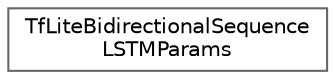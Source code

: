 digraph "Graphical Class Hierarchy"
{
 // LATEX_PDF_SIZE
  bgcolor="transparent";
  edge [fontname=Helvetica,fontsize=10,labelfontname=Helvetica,labelfontsize=10];
  node [fontname=Helvetica,fontsize=10,shape=box,height=0.2,width=0.4];
  rankdir="LR";
  Node0 [id="Node000000",label="TfLiteBidirectionalSequence\lLSTMParams",height=0.2,width=0.4,color="grey40", fillcolor="white", style="filled",URL="$struct_tf_lite_bidirectional_sequence_l_s_t_m_params.html",tooltip=" "];
}
